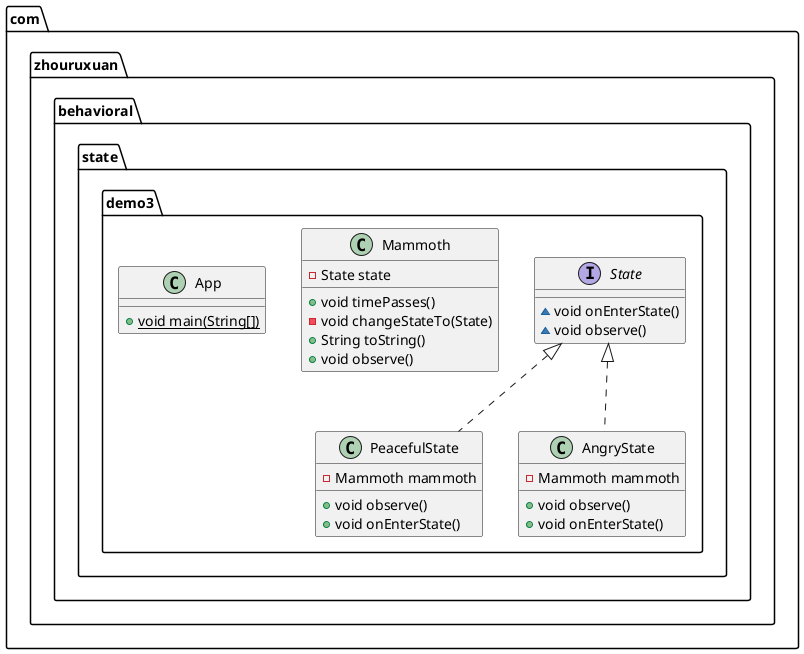 @startuml
interface com.zhouruxuan.behavioral.state.demo3.State {
~ void onEnterState()
~ void observe()
}
class com.zhouruxuan.behavioral.state.demo3.PeacefulState {
- Mammoth mammoth
+ void observe()
+ void onEnterState()
}
class com.zhouruxuan.behavioral.state.demo3.AngryState {
- Mammoth mammoth
+ void observe()
+ void onEnterState()
}
class com.zhouruxuan.behavioral.state.demo3.Mammoth {
- State state
+ void timePasses()
- void changeStateTo(State)
+ String toString()
+ void observe()
}
class com.zhouruxuan.behavioral.state.demo3.App {
+ {static} void main(String[])
}


com.zhouruxuan.behavioral.state.demo3.State <|.. com.zhouruxuan.behavioral.state.demo3.PeacefulState
com.zhouruxuan.behavioral.state.demo3.State <|.. com.zhouruxuan.behavioral.state.demo3.AngryState
@enduml